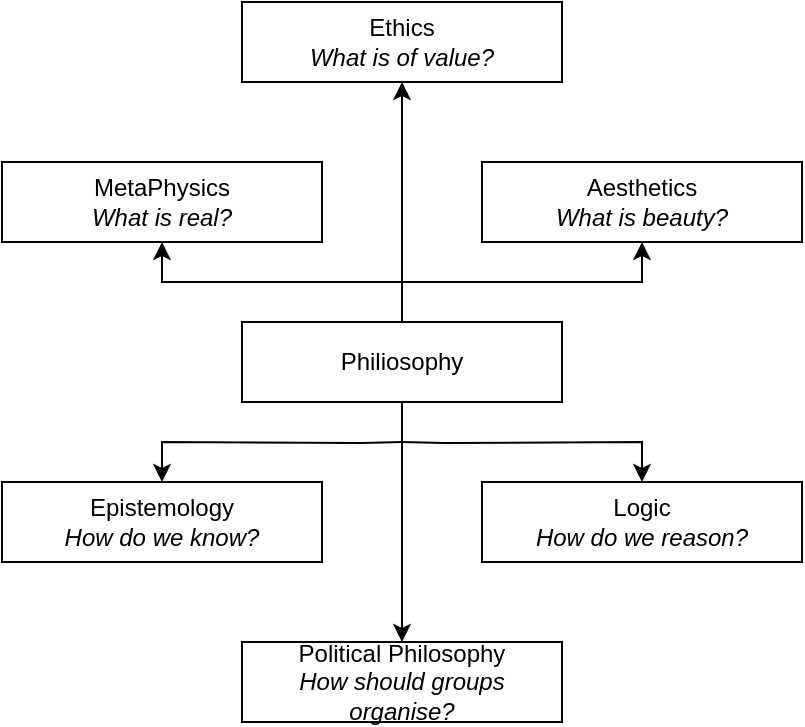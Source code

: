 <mxfile version="17.2.4" type="google" pages="5"><diagram id="OPU0e-IWgcYPejTzOQ1P" name="Philosophy"><mxGraphModel grid="1" page="1" gridSize="10" guides="1" tooltips="1" connect="1" arrows="1" fold="1" pageScale="1" pageWidth="827" pageHeight="1169" math="0" shadow="0"><root><mxCell id="qkmz2XkO3khLU14g3mPn-0"/><mxCell id="qkmz2XkO3khLU14g3mPn-1" parent="qkmz2XkO3khLU14g3mPn-0"/><mxCell id="qkmz2XkO3khLU14g3mPn-2" value="Ethics&lt;br&gt;&lt;i&gt;What is of value?&lt;/i&gt;" style="rounded=0;whiteSpace=wrap;html=1;" vertex="1" parent="qkmz2XkO3khLU14g3mPn-1"><mxGeometry x="240" y="160" width="160" height="40" as="geometry"/></mxCell><mxCell id="qkmz2XkO3khLU14g3mPn-3" value="MetaPhysics&lt;br&gt;&lt;i&gt;What is real?&lt;/i&gt;" style="rounded=0;whiteSpace=wrap;html=1;" vertex="1" parent="qkmz2XkO3khLU14g3mPn-1"><mxGeometry x="120" y="240" width="160" height="40" as="geometry"/></mxCell><mxCell id="qkmz2XkO3khLU14g3mPn-4" value="Aesthetics&lt;br&gt;&lt;i&gt;What is beauty?&lt;/i&gt;" style="rounded=0;whiteSpace=wrap;html=1;" vertex="1" parent="qkmz2XkO3khLU14g3mPn-1"><mxGeometry x="360" y="240" width="160" height="40" as="geometry"/></mxCell><mxCell id="qkmz2XkO3khLU14g3mPn-5" value="Logic&lt;br&gt;&lt;i&gt;How do we reason?&lt;/i&gt;" style="rounded=0;whiteSpace=wrap;html=1;" vertex="1" parent="qkmz2XkO3khLU14g3mPn-1"><mxGeometry x="360" y="400" width="160" height="40" as="geometry"/></mxCell><mxCell id="qkmz2XkO3khLU14g3mPn-6" value="Epistemology&lt;br&gt;&lt;i&gt;How do we know?&lt;/i&gt;" style="rounded=0;whiteSpace=wrap;html=1;" vertex="1" parent="qkmz2XkO3khLU14g3mPn-1"><mxGeometry x="120" y="400" width="160" height="40" as="geometry"/></mxCell><mxCell id="qkmz2XkO3khLU14g3mPn-7" value="Political Philosophy&lt;br&gt;&lt;i&gt;How should groups organise?&lt;/i&gt;" style="rounded=0;whiteSpace=wrap;html=1;" vertex="1" parent="qkmz2XkO3khLU14g3mPn-1"><mxGeometry x="240" y="480" width="160" height="40" as="geometry"/></mxCell><mxCell id="qkmz2XkO3khLU14g3mPn-9" style="edgeStyle=orthogonalEdgeStyle;rounded=0;orthogonalLoop=1;jettySize=auto;html=1;" edge="1" parent="qkmz2XkO3khLU14g3mPn-1" source="qkmz2XkO3khLU14g3mPn-8" target="qkmz2XkO3khLU14g3mPn-2"><mxGeometry relative="1" as="geometry"/></mxCell><mxCell id="qkmz2XkO3khLU14g3mPn-10" style="edgeStyle=orthogonalEdgeStyle;rounded=0;orthogonalLoop=1;jettySize=auto;html=1;" edge="1" parent="qkmz2XkO3khLU14g3mPn-1" source="qkmz2XkO3khLU14g3mPn-8" target="qkmz2XkO3khLU14g3mPn-3"><mxGeometry relative="1" as="geometry"/></mxCell><mxCell id="qkmz2XkO3khLU14g3mPn-11" style="edgeStyle=orthogonalEdgeStyle;rounded=0;orthogonalLoop=1;jettySize=auto;html=1;" edge="1" parent="qkmz2XkO3khLU14g3mPn-1" source="qkmz2XkO3khLU14g3mPn-8" target="qkmz2XkO3khLU14g3mPn-4"><mxGeometry relative="1" as="geometry"/></mxCell><mxCell id="qkmz2XkO3khLU14g3mPn-12" style="edgeStyle=orthogonalEdgeStyle;rounded=0;orthogonalLoop=1;jettySize=auto;html=1;" edge="1" parent="qkmz2XkO3khLU14g3mPn-1" target="qkmz2XkO3khLU14g3mPn-5"><mxGeometry relative="1" as="geometry"><mxPoint x="320" y="380" as="sourcePoint"/></mxGeometry></mxCell><mxCell id="qkmz2XkO3khLU14g3mPn-13" style="edgeStyle=orthogonalEdgeStyle;rounded=0;orthogonalLoop=1;jettySize=auto;html=1;" edge="1" parent="qkmz2XkO3khLU14g3mPn-1" target="qkmz2XkO3khLU14g3mPn-6"><mxGeometry relative="1" as="geometry"><mxPoint x="320" y="380" as="sourcePoint"/></mxGeometry></mxCell><mxCell id="qkmz2XkO3khLU14g3mPn-14" style="edgeStyle=orthogonalEdgeStyle;rounded=0;orthogonalLoop=1;jettySize=auto;html=1;" edge="1" parent="qkmz2XkO3khLU14g3mPn-1" source="qkmz2XkO3khLU14g3mPn-8" target="qkmz2XkO3khLU14g3mPn-7"><mxGeometry relative="1" as="geometry"><mxPoint x="320" y="400" as="sourcePoint"/></mxGeometry></mxCell><mxCell id="qkmz2XkO3khLU14g3mPn-8" value="Philiosophy" style="rounded=0;whiteSpace=wrap;html=1;" vertex="1" parent="qkmz2XkO3khLU14g3mPn-1"><mxGeometry x="240" y="320" width="160" height="40" as="geometry"/></mxCell></root></mxGraphModel></diagram><diagram id="IcrwgLAZaOO0TKG0QVAK" name="Qualities"><mxGraphModel grid="1" page="1" gridSize="10" guides="1" tooltips="1" connect="1" arrows="1" fold="1" pageScale="1" pageWidth="827" pageHeight="1169" math="0" shadow="0"><root><mxCell id="0"/><mxCell id="1" parent="0"/><mxCell id="1G_Jb3bf79PIquDJJQ2l-1" value="requires to act" style="edgeStyle=orthogonalEdgeStyle;rounded=0;orthogonalLoop=1;jettySize=auto;html=1;entryX=0;entryY=0.5;entryDx=0;entryDy=0;" edge="1" parent="1" source="2DO_ZWdeWRKsdmnPi-ml-1" target="2DO_ZWdeWRKsdmnPi-ml-5"><mxGeometry relative="1" as="geometry"/></mxCell><mxCell id="1G_Jb3bf79PIquDJJQ2l-3" value="reliant on" style="edgeStyle=orthogonalEdgeStyle;rounded=0;orthogonalLoop=1;jettySize=auto;html=1;entryX=0;entryY=0.5;entryDx=0;entryDy=0;" edge="1" parent="1" source="2DO_ZWdeWRKsdmnPi-ml-1" target="2DO_ZWdeWRKsdmnPi-ml-3"><mxGeometry relative="1" as="geometry"/></mxCell><mxCell id="2DO_ZWdeWRKsdmnPi-ml-1" value="Justice" style="rounded=0;whiteSpace=wrap;html=1;" vertex="1" parent="1"><mxGeometry x="240" y="120" width="80" height="40" as="geometry"/></mxCell><mxCell id="2DO_ZWdeWRKsdmnPi-ml-2" value="Modesty" style="rounded=0;whiteSpace=wrap;html=1;" vertex="1" parent="1"><mxGeometry x="240" y="170" width="80" height="40" as="geometry"/></mxCell><mxCell id="1G_Jb3bf79PIquDJJQ2l-2" style="edgeStyle=orthogonalEdgeStyle;rounded=0;orthogonalLoop=1;jettySize=auto;html=1;entryX=0.5;entryY=1;entryDx=0;entryDy=0;" edge="1" parent="1" source="2DO_ZWdeWRKsdmnPi-ml-3" target="2DO_ZWdeWRKsdmnPi-ml-5"><mxGeometry relative="1" as="geometry"/></mxCell><mxCell id="2DO_ZWdeWRKsdmnPi-ml-3" value="Truthfulness" style="rounded=0;whiteSpace=wrap;html=1;" vertex="1" parent="1"><mxGeometry x="400" y="160" width="80" height="40" as="geometry"/></mxCell><mxCell id="1G_Jb3bf79PIquDJJQ2l-4" value="supported by" style="edgeStyle=orthogonalEdgeStyle;rounded=0;orthogonalLoop=1;jettySize=auto;html=1;entryX=1;entryY=0.5;entryDx=0;entryDy=0;" edge="1" parent="1" source="2DO_ZWdeWRKsdmnPi-ml-4" target="2DO_ZWdeWRKsdmnPi-ml-5"><mxGeometry relative="1" as="geometry"/></mxCell><mxCell id="2DO_ZWdeWRKsdmnPi-ml-4" value="Amicability" style="rounded=0;whiteSpace=wrap;html=1;" vertex="1" parent="1"><mxGeometry x="530" y="80" width="80" height="40" as="geometry"/></mxCell><mxCell id="2DO_ZWdeWRKsdmnPi-ml-5" value="Courage" style="rounded=0;whiteSpace=wrap;html=1;" vertex="1" parent="1"><mxGeometry x="400" y="80" width="80" height="40" as="geometry"/></mxCell><mxCell id="2DO_ZWdeWRKsdmnPi-ml-6" value="Temperance" style="rounded=0;whiteSpace=wrap;html=1;" vertex="1" parent="1"><mxGeometry x="560" y="200" width="80" height="40" as="geometry"/></mxCell><mxCell id="2DO_ZWdeWRKsdmnPi-ml-7" value="Magnanimity" style="rounded=0;whiteSpace=wrap;html=1;" vertex="1" parent="1"><mxGeometry x="560" y="280" width="80" height="40" as="geometry"/></mxCell><mxCell id="2DO_ZWdeWRKsdmnPi-ml-8" value="Pride" style="rounded=0;whiteSpace=wrap;html=1;" vertex="1" parent="1"><mxGeometry x="560" y="360" width="80" height="40" as="geometry"/></mxCell><mxCell id="2DO_ZWdeWRKsdmnPi-ml-9" value="Patience" style="rounded=0;whiteSpace=wrap;html=1;" vertex="1" parent="1"><mxGeometry x="400" y="280" width="80" height="40" as="geometry"/></mxCell><mxCell id="1G_Jb3bf79PIquDJJQ2l-5" style="edgeStyle=orthogonalEdgeStyle;rounded=0;orthogonalLoop=1;jettySize=auto;html=1;entryX=1;entryY=1;entryDx=0;entryDy=0;" edge="1" parent="1" source="2DO_ZWdeWRKsdmnPi-ml-10" target="2DO_ZWdeWRKsdmnPi-ml-5"><mxGeometry relative="1" as="geometry"/></mxCell><mxCell id="2DO_ZWdeWRKsdmnPi-ml-10" value="Friendliness" style="rounded=0;whiteSpace=wrap;html=1;" vertex="1" parent="1"><mxGeometry x="530" y="150" width="80" height="40" as="geometry"/></mxCell></root></mxGraphModel></diagram><diagram id="eDOesLKF4A8e38RU09s3" name="Aristotle Qualities"><mxGraphModel grid="1" page="1" gridSize="10" guides="1" tooltips="1" connect="1" arrows="1" fold="1" pageScale="1" pageWidth="827" pageHeight="1169" math="0" shadow="0"><root><mxCell id="TuYjKpmIcaJ-AHiZlKp8-0"/><mxCell id="TuYjKpmIcaJ-AHiZlKp8-1" parent="TuYjKpmIcaJ-AHiZlKp8-0"/><mxCell id="TuYjKpmIcaJ-AHiZlKp8-2" value="Cowardice" style="rounded=0;whiteSpace=wrap;html=1;" vertex="1" parent="TuYjKpmIcaJ-AHiZlKp8-1"><mxGeometry x="120" y="180" width="120" height="20" as="geometry"/></mxCell><mxCell id="TuYjKpmIcaJ-AHiZlKp8-3" value="Courage" style="rounded=0;whiteSpace=wrap;html=1;" vertex="1" parent="TuYjKpmIcaJ-AHiZlKp8-1"><mxGeometry x="280" y="180" width="120" height="20" as="geometry"/></mxCell><mxCell id="TuYjKpmIcaJ-AHiZlKp8-4" value="Rashness" style="rounded=0;whiteSpace=wrap;html=1;" vertex="1" parent="TuYjKpmIcaJ-AHiZlKp8-1"><mxGeometry x="440" y="180" width="120" height="20" as="geometry"/></mxCell><mxCell id="TuYjKpmIcaJ-AHiZlKp8-5" value="Insensitivity" style="rounded=0;whiteSpace=wrap;html=1;" vertex="1" parent="TuYjKpmIcaJ-AHiZlKp8-1"><mxGeometry x="120" y="200" width="120" height="20" as="geometry"/></mxCell><mxCell id="TuYjKpmIcaJ-AHiZlKp8-6" value="Temperance" style="rounded=0;whiteSpace=wrap;html=1;" vertex="1" parent="TuYjKpmIcaJ-AHiZlKp8-1"><mxGeometry x="280" y="200" width="120" height="20" as="geometry"/></mxCell><mxCell id="TuYjKpmIcaJ-AHiZlKp8-7" value="Licentiousness" style="rounded=0;whiteSpace=wrap;html=1;" vertex="1" parent="TuYjKpmIcaJ-AHiZlKp8-1"><mxGeometry x="440" y="200" width="120" height="20" as="geometry"/></mxCell><mxCell id="TuYjKpmIcaJ-AHiZlKp8-8" value="Meanness" style="rounded=0;whiteSpace=wrap;html=1;" vertex="1" parent="TuYjKpmIcaJ-AHiZlKp8-1"><mxGeometry x="120" y="220" width="120" height="20" as="geometry"/></mxCell><mxCell id="TuYjKpmIcaJ-AHiZlKp8-9" value="Liberality" style="rounded=0;whiteSpace=wrap;html=1;" vertex="1" parent="TuYjKpmIcaJ-AHiZlKp8-1"><mxGeometry x="280" y="220" width="120" height="20" as="geometry"/></mxCell><mxCell id="TuYjKpmIcaJ-AHiZlKp8-10" value="Prodigality" style="rounded=0;whiteSpace=wrap;html=1;" vertex="1" parent="TuYjKpmIcaJ-AHiZlKp8-1"><mxGeometry x="440" y="220" width="120" height="20" as="geometry"/></mxCell><mxCell id="TuYjKpmIcaJ-AHiZlKp8-11" value="Pettiness" style="rounded=0;whiteSpace=wrap;html=1;" vertex="1" parent="TuYjKpmIcaJ-AHiZlKp8-1"><mxGeometry x="120" y="240" width="120" height="20" as="geometry"/></mxCell><mxCell id="TuYjKpmIcaJ-AHiZlKp8-12" value="Magnificence" style="rounded=0;whiteSpace=wrap;html=1;" vertex="1" parent="TuYjKpmIcaJ-AHiZlKp8-1"><mxGeometry x="280" y="240" width="120" height="20" as="geometry"/></mxCell><mxCell id="TuYjKpmIcaJ-AHiZlKp8-13" value="Vulgarity" style="rounded=0;whiteSpace=wrap;html=1;" vertex="1" parent="TuYjKpmIcaJ-AHiZlKp8-1"><mxGeometry x="440" y="240" width="120" height="20" as="geometry"/></mxCell><mxCell id="TuYjKpmIcaJ-AHiZlKp8-14" value="Pusillanimity" style="rounded=0;whiteSpace=wrap;html=1;" vertex="1" parent="TuYjKpmIcaJ-AHiZlKp8-1"><mxGeometry x="120" y="260" width="120" height="20" as="geometry"/></mxCell><mxCell id="TuYjKpmIcaJ-AHiZlKp8-15" value="Magnanimity" style="rounded=0;whiteSpace=wrap;html=1;" vertex="1" parent="TuYjKpmIcaJ-AHiZlKp8-1"><mxGeometry x="280" y="260" width="120" height="20" as="geometry"/></mxCell><mxCell id="TuYjKpmIcaJ-AHiZlKp8-16" value="Vanity" style="rounded=0;whiteSpace=wrap;html=1;" vertex="1" parent="TuYjKpmIcaJ-AHiZlKp8-1"><mxGeometry x="440" y="260" width="120" height="20" as="geometry"/></mxCell><mxCell id="TuYjKpmIcaJ-AHiZlKp8-17" value="Unambitiousness" style="rounded=0;whiteSpace=wrap;html=1;" vertex="1" parent="TuYjKpmIcaJ-AHiZlKp8-1"><mxGeometry x="120" y="280" width="120" height="20" as="geometry"/></mxCell><mxCell id="TuYjKpmIcaJ-AHiZlKp8-18" value="Proper Ambition" style="rounded=0;whiteSpace=wrap;html=1;" vertex="1" parent="TuYjKpmIcaJ-AHiZlKp8-1"><mxGeometry x="280" y="280" width="120" height="20" as="geometry"/></mxCell><mxCell id="TuYjKpmIcaJ-AHiZlKp8-19" value="Ambition" style="rounded=0;whiteSpace=wrap;html=1;" vertex="1" parent="TuYjKpmIcaJ-AHiZlKp8-1"><mxGeometry x="440" y="280" width="120" height="20" as="geometry"/></mxCell><mxCell id="TuYjKpmIcaJ-AHiZlKp8-20" value="Lack of spirit" style="rounded=0;whiteSpace=wrap;html=1;" vertex="1" parent="TuYjKpmIcaJ-AHiZlKp8-1"><mxGeometry x="120" y="300" width="120" height="20" as="geometry"/></mxCell><mxCell id="TuYjKpmIcaJ-AHiZlKp8-21" value="Patience" style="rounded=0;whiteSpace=wrap;html=1;" vertex="1" parent="TuYjKpmIcaJ-AHiZlKp8-1"><mxGeometry x="280" y="300" width="120" height="20" as="geometry"/></mxCell><mxCell id="TuYjKpmIcaJ-AHiZlKp8-22" value="Irascibility" style="rounded=0;whiteSpace=wrap;html=1;" vertex="1" parent="TuYjKpmIcaJ-AHiZlKp8-1"><mxGeometry x="440" y="300" width="120" height="20" as="geometry"/></mxCell><mxCell id="TuYjKpmIcaJ-AHiZlKp8-23" value="Understatement" style="rounded=0;whiteSpace=wrap;html=1;" vertex="1" parent="TuYjKpmIcaJ-AHiZlKp8-1"><mxGeometry x="120" y="320" width="120" height="20" as="geometry"/></mxCell><mxCell id="TuYjKpmIcaJ-AHiZlKp8-24" value="Truthfulness" style="rounded=0;whiteSpace=wrap;html=1;" vertex="1" parent="TuYjKpmIcaJ-AHiZlKp8-1"><mxGeometry x="280" y="320" width="120" height="20" as="geometry"/></mxCell><mxCell id="TuYjKpmIcaJ-AHiZlKp8-25" value="Boastfulness" style="rounded=0;whiteSpace=wrap;html=1;" vertex="1" parent="TuYjKpmIcaJ-AHiZlKp8-1"><mxGeometry x="440" y="320" width="120" height="20" as="geometry"/></mxCell><mxCell id="TuYjKpmIcaJ-AHiZlKp8-26" value="Boorishness" style="rounded=0;whiteSpace=wrap;html=1;" vertex="1" parent="TuYjKpmIcaJ-AHiZlKp8-1"><mxGeometry x="120" y="340" width="120" height="20" as="geometry"/></mxCell><mxCell id="TuYjKpmIcaJ-AHiZlKp8-27" value="Wittiness" style="rounded=0;whiteSpace=wrap;html=1;" vertex="1" parent="TuYjKpmIcaJ-AHiZlKp8-1"><mxGeometry x="280" y="340" width="120" height="20" as="geometry"/></mxCell><mxCell id="TuYjKpmIcaJ-AHiZlKp8-28" value="Buffoonery" style="rounded=0;whiteSpace=wrap;html=1;" vertex="1" parent="TuYjKpmIcaJ-AHiZlKp8-1"><mxGeometry x="440" y="340" width="120" height="20" as="geometry"/></mxCell><mxCell id="TuYjKpmIcaJ-AHiZlKp8-29" value="Cantankerousness" style="rounded=0;whiteSpace=wrap;html=1;" vertex="1" parent="TuYjKpmIcaJ-AHiZlKp8-1"><mxGeometry x="120" y="360" width="120" height="20" as="geometry"/></mxCell><mxCell id="TuYjKpmIcaJ-AHiZlKp8-30" value="Friendliness" style="rounded=0;whiteSpace=wrap;html=1;" vertex="1" parent="TuYjKpmIcaJ-AHiZlKp8-1"><mxGeometry x="280" y="360" width="120" height="20" as="geometry"/></mxCell><mxCell id="TuYjKpmIcaJ-AHiZlKp8-31" value="Obsequiousness" style="rounded=0;whiteSpace=wrap;html=1;" vertex="1" parent="TuYjKpmIcaJ-AHiZlKp8-1"><mxGeometry x="440" y="360" width="120" height="20" as="geometry"/></mxCell><mxCell id="TuYjKpmIcaJ-AHiZlKp8-32" value="Shamelessness" style="rounded=0;whiteSpace=wrap;html=1;" vertex="1" parent="TuYjKpmIcaJ-AHiZlKp8-1"><mxGeometry x="440" y="380" width="120" height="20" as="geometry"/></mxCell><mxCell id="TuYjKpmIcaJ-AHiZlKp8-33" value="Shame" style="rounded=0;whiteSpace=wrap;html=1;" vertex="1" parent="TuYjKpmIcaJ-AHiZlKp8-1"><mxGeometry x="120" y="380" width="120" height="20" as="geometry"/></mxCell><mxCell id="TuYjKpmIcaJ-AHiZlKp8-34" value="Modesty" style="rounded=0;whiteSpace=wrap;html=1;" vertex="1" parent="TuYjKpmIcaJ-AHiZlKp8-1"><mxGeometry x="280" y="380" width="120" height="20" as="geometry"/></mxCell><mxCell id="TuYjKpmIcaJ-AHiZlKp8-35" value="Malicious" style="rounded=0;whiteSpace=wrap;html=1;" vertex="1" parent="TuYjKpmIcaJ-AHiZlKp8-1"><mxGeometry x="440" y="400" width="120" height="20" as="geometry"/></mxCell><mxCell id="TuYjKpmIcaJ-AHiZlKp8-36" value="Proper Indignation" style="rounded=0;whiteSpace=wrap;html=1;" vertex="1" parent="TuYjKpmIcaJ-AHiZlKp8-1"><mxGeometry x="280" y="400" width="120" height="20" as="geometry"/></mxCell><mxCell id="TuYjKpmIcaJ-AHiZlKp8-37" value="Envy" style="rounded=0;whiteSpace=wrap;html=1;" vertex="1" parent="TuYjKpmIcaJ-AHiZlKp8-1"><mxGeometry x="120" y="400" width="120" height="20" as="geometry"/></mxCell><mxCell id="TuYjKpmIcaJ-AHiZlKp8-38" value="Deficiency" style="rounded=0;whiteSpace=wrap;html=1;fillColor=#f5f5f5;strokeColor=#666666;fontColor=#333333;" vertex="1" parent="TuYjKpmIcaJ-AHiZlKp8-1"><mxGeometry x="120" y="160" width="120" height="20" as="geometry"/></mxCell><mxCell id="TuYjKpmIcaJ-AHiZlKp8-39" value="Mean" style="rounded=0;whiteSpace=wrap;html=1;fillColor=#f5f5f5;strokeColor=#666666;fontColor=#333333;" vertex="1" parent="TuYjKpmIcaJ-AHiZlKp8-1"><mxGeometry x="280" y="160" width="120" height="20" as="geometry"/></mxCell><mxCell id="TuYjKpmIcaJ-AHiZlKp8-40" value="Excess" style="rounded=0;whiteSpace=wrap;html=1;fillColor=#f5f5f5;strokeColor=#666666;fontColor=#333333;" vertex="1" parent="TuYjKpmIcaJ-AHiZlKp8-1"><mxGeometry x="440" y="160" width="120" height="20" as="geometry"/></mxCell></root></mxGraphModel></diagram><diagram id="VwEutHFCAD5Fb6cjlVrm" name="Ethics: Types of"><mxGraphModel dx="1422" dy="715" grid="1" gridSize="10" guides="1" tooltips="1" connect="1" arrows="1" fold="1" page="1" pageScale="1" pageWidth="827" pageHeight="1169" math="0" shadow="0"><root><mxCell id="WJMRJqVZOgbuipd0Flq_-0"/><mxCell id="WJMRJqVZOgbuipd0Flq_-1" parent="WJMRJqVZOgbuipd0Flq_-0"/><mxCell id="WJMRJqVZOgbuipd0Flq_-17" style="edgeStyle=orthogonalEdgeStyle;rounded=0;orthogonalLoop=1;jettySize=auto;html=1;entryX=0.5;entryY=0;entryDx=0;entryDy=0;" parent="WJMRJqVZOgbuipd0Flq_-1" source="WJMRJqVZOgbuipd0Flq_-2" target="WJMRJqVZOgbuipd0Flq_-3" edge="1"><mxGeometry relative="1" as="geometry"/></mxCell><mxCell id="WJMRJqVZOgbuipd0Flq_-18" style="edgeStyle=orthogonalEdgeStyle;rounded=0;orthogonalLoop=1;jettySize=auto;html=1;entryX=0.5;entryY=0;entryDx=0;entryDy=0;" parent="WJMRJqVZOgbuipd0Flq_-1" source="WJMRJqVZOgbuipd0Flq_-2" target="WJMRJqVZOgbuipd0Flq_-4" edge="1"><mxGeometry relative="1" as="geometry"/></mxCell><mxCell id="WJMRJqVZOgbuipd0Flq_-2" value="Ethics" style="rounded=0;whiteSpace=wrap;html=1;" parent="WJMRJqVZOgbuipd0Flq_-1" vertex="1"><mxGeometry x="320" y="40" width="80" height="40" as="geometry"/></mxCell><mxCell id="WJMRJqVZOgbuipd0Flq_-15" style="edgeStyle=orthogonalEdgeStyle;rounded=0;orthogonalLoop=1;jettySize=auto;html=1;entryX=0.5;entryY=0;entryDx=0;entryDy=0;" parent="WJMRJqVZOgbuipd0Flq_-1" source="WJMRJqVZOgbuipd0Flq_-3" target="WJMRJqVZOgbuipd0Flq_-7" edge="1"><mxGeometry relative="1" as="geometry"/></mxCell><mxCell id="WJMRJqVZOgbuipd0Flq_-16" style="edgeStyle=orthogonalEdgeStyle;rounded=0;orthogonalLoop=1;jettySize=auto;html=1;entryX=0.5;entryY=0;entryDx=0;entryDy=0;" parent="WJMRJqVZOgbuipd0Flq_-1" source="WJMRJqVZOgbuipd0Flq_-3" target="WJMRJqVZOgbuipd0Flq_-6" edge="1"><mxGeometry relative="1" as="geometry"/></mxCell><mxCell id="WJMRJqVZOgbuipd0Flq_-3" value="Ethics of Conduct&lt;br&gt;&lt;i&gt;&lt;font style=&quot;font-size: 10px&quot;&gt;What Action should we perform?&lt;/font&gt;&lt;/i&gt;" style="rounded=0;whiteSpace=wrap;html=1;" parent="WJMRJqVZOgbuipd0Flq_-1" vertex="1"><mxGeometry x="160" y="140" width="160" height="60" as="geometry"/></mxCell><mxCell id="WJMRJqVZOgbuipd0Flq_-19" style="edgeStyle=orthogonalEdgeStyle;rounded=0;orthogonalLoop=1;jettySize=auto;html=1;entryX=0.5;entryY=0;entryDx=0;entryDy=0;" parent="WJMRJqVZOgbuipd0Flq_-1" source="WJMRJqVZOgbuipd0Flq_-4" target="WJMRJqVZOgbuipd0Flq_-11" edge="1"><mxGeometry relative="1" as="geometry"/></mxCell><mxCell id="WJMRJqVZOgbuipd0Flq_-4" value="Ethics of Character&lt;br&gt;&lt;font style=&quot;font-size: 10px&quot;&gt;&lt;i&gt;What sort of person should be we be?&lt;/i&gt;&lt;/font&gt;" style="rounded=0;whiteSpace=wrap;html=1;" parent="WJMRJqVZOgbuipd0Flq_-1" vertex="1"><mxGeometry x="400" y="140" width="100" height="60" as="geometry"/></mxCell><mxCell id="WJMRJqVZOgbuipd0Flq_-12" style="edgeStyle=orthogonalEdgeStyle;rounded=0;orthogonalLoop=1;jettySize=auto;html=1;entryX=0.5;entryY=0;entryDx=0;entryDy=0;" parent="WJMRJqVZOgbuipd0Flq_-1" source="WJMRJqVZOgbuipd0Flq_-6" target="WJMRJqVZOgbuipd0Flq_-10" edge="1"><mxGeometry relative="1" as="geometry"/></mxCell><mxCell id="WJMRJqVZOgbuipd0Flq_-13" style="edgeStyle=orthogonalEdgeStyle;rounded=0;orthogonalLoop=1;jettySize=auto;html=1;entryX=0.5;entryY=0;entryDx=0;entryDy=0;" parent="WJMRJqVZOgbuipd0Flq_-1" source="WJMRJqVZOgbuipd0Flq_-6" target="WJMRJqVZOgbuipd0Flq_-9" edge="1"><mxGeometry relative="1" as="geometry"/></mxCell><mxCell id="WJMRJqVZOgbuipd0Flq_-6" value="Consequentialism&lt;br&gt;&lt;font style=&quot;font-size: 10px&quot;&gt;&lt;i&gt;The action that produces the most intrinsic good&lt;/i&gt;&lt;/font&gt;" style="rounded=0;whiteSpace=wrap;html=1;" parent="WJMRJqVZOgbuipd0Flq_-1" vertex="1"><mxGeometry x="80" y="240" width="120" height="80" as="geometry"/></mxCell><mxCell id="WJMRJqVZOgbuipd0Flq_-14" style="edgeStyle=orthogonalEdgeStyle;rounded=0;orthogonalLoop=1;jettySize=auto;html=1;entryX=0.5;entryY=0;entryDx=0;entryDy=0;" parent="WJMRJqVZOgbuipd0Flq_-1" source="WJMRJqVZOgbuipd0Flq_-7" target="WJMRJqVZOgbuipd0Flq_-8" edge="1"><mxGeometry relative="1" as="geometry"/></mxCell><mxCell id="WJMRJqVZOgbuipd0Flq_-7" value="Deontology&lt;br&gt;&lt;i&gt;&lt;font style=&quot;font-size: 10px&quot;&gt;The good is defined independently of the right&lt;/font&gt;&lt;/i&gt;" style="rounded=0;whiteSpace=wrap;html=1;" parent="WJMRJqVZOgbuipd0Flq_-1" vertex="1"><mxGeometry x="280" y="240" width="80" height="80" as="geometry"/></mxCell><mxCell id="WJMRJqVZOgbuipd0Flq_-8" value="Kantiasm&lt;br&gt;&lt;i&gt;&lt;font style=&quot;font-size: 10px&quot;&gt;Actions must satisfy the categorical imperative&lt;/font&gt;&lt;/i&gt;" style="rounded=0;whiteSpace=wrap;html=1;" parent="WJMRJqVZOgbuipd0Flq_-1" vertex="1"><mxGeometry x="280" y="360" width="80" height="80" as="geometry"/></mxCell><mxCell id="WJMRJqVZOgbuipd0Flq_-9" value="Utilitarianism&lt;br&gt;&lt;i&gt;&lt;font style=&quot;font-size: 10px&quot;&gt;...for the whole&lt;/font&gt;&lt;/i&gt;" style="rounded=0;whiteSpace=wrap;html=1;" parent="WJMRJqVZOgbuipd0Flq_-1" vertex="1"><mxGeometry x="160" y="360" width="80" height="80" as="geometry"/></mxCell><mxCell id="WJMRJqVZOgbuipd0Flq_-10" value="Ethical Egoism&lt;br&gt;&lt;i&gt;&lt;font style=&quot;font-size: 10px&quot;&gt;...for the agent&lt;/font&gt;&lt;/i&gt;" style="rounded=0;whiteSpace=wrap;html=1;" parent="WJMRJqVZOgbuipd0Flq_-1" vertex="1"><mxGeometry x="40" y="360" width="80" height="80" as="geometry"/></mxCell><mxCell id="WJMRJqVZOgbuipd0Flq_-11" value="Aristoleleanism" style="rounded=0;whiteSpace=wrap;html=1;" parent="WJMRJqVZOgbuipd0Flq_-1" vertex="1"><mxGeometry x="400" y="360" width="100" height="80" as="geometry"/></mxCell></root></mxGraphModel></diagram><diagram id="uA92jG2dBv_OQ6Df6pWa" name="Duty v Responsibility"><mxGraphModel grid="1" page="1" gridSize="10" guides="1" tooltips="1" connect="1" arrows="1" fold="1" pageScale="1" pageWidth="827" pageHeight="1169" math="0" shadow="0"><root><mxCell id="dlBsEPn5Kxh0WUUz_RJH-0"/><mxCell id="dlBsEPn5Kxh0WUUz_RJH-1" parent="dlBsEPn5Kxh0WUUz_RJH-0"/><mxCell id="dlBsEPn5Kxh0WUUz_RJH-6" value="is a" style="edgeStyle=orthogonalEdgeStyle;rounded=0;orthogonalLoop=1;jettySize=auto;html=1;" edge="1" parent="dlBsEPn5Kxh0WUUz_RJH-1" source="dlBsEPn5Kxh0WUUz_RJH-2" target="dlBsEPn5Kxh0WUUz_RJH-5"><mxGeometry relative="1" as="geometry"/></mxCell><mxCell id="dlBsEPn5Kxh0WUUz_RJH-8" value="defined by" style="edgeStyle=orthogonalEdgeStyle;rounded=0;orthogonalLoop=1;jettySize=auto;html=1;" edge="1" parent="dlBsEPn5Kxh0WUUz_RJH-1" source="dlBsEPn5Kxh0WUUz_RJH-2" target="dlBsEPn5Kxh0WUUz_RJH-7"><mxGeometry relative="1" as="geometry"/></mxCell><mxCell id="dlBsEPn5Kxh0WUUz_RJH-11" value="if not performed" style="edgeStyle=orthogonalEdgeStyle;rounded=0;orthogonalLoop=1;jettySize=auto;html=1;entryX=0.5;entryY=0;entryDx=0;entryDy=0;" edge="1" parent="dlBsEPn5Kxh0WUUz_RJH-1" source="dlBsEPn5Kxh0WUUz_RJH-2" target="dlBsEPn5Kxh0WUUz_RJH-10"><mxGeometry relative="1" as="geometry"/></mxCell><mxCell id="dlBsEPn5Kxh0WUUz_RJH-2" value="Duty" style="rounded=0;whiteSpace=wrap;html=1;" vertex="1" parent="dlBsEPn5Kxh0WUUz_RJH-1"><mxGeometry x="160" y="160" width="80" height="40" as="geometry"/></mxCell><mxCell id="dlBsEPn5Kxh0WUUz_RJH-13" value="accepted in return for" style="edgeStyle=orthogonalEdgeStyle;rounded=0;orthogonalLoop=1;jettySize=auto;html=1;entryX=0.5;entryY=1;entryDx=0;entryDy=0;" edge="1" parent="dlBsEPn5Kxh0WUUz_RJH-1" source="dlBsEPn5Kxh0WUUz_RJH-3" target="dlBsEPn5Kxh0WUUz_RJH-12"><mxGeometry relative="1" as="geometry"/></mxCell><mxCell id="dlBsEPn5Kxh0WUUz_RJH-3" value="Responsibility" style="rounded=0;whiteSpace=wrap;html=1;" vertex="1" parent="dlBsEPn5Kxh0WUUz_RJH-1"><mxGeometry x="430" y="160" width="80" height="40" as="geometry"/></mxCell><mxCell id="dlBsEPn5Kxh0WUUz_RJH-4" value="External Standards&lt;br&gt;Based" style="rounded=0;whiteSpace=wrap;html=1;" vertex="1" parent="dlBsEPn5Kxh0WUUz_RJH-1"><mxGeometry x="680" y="220" width="80" height="40" as="geometry"/></mxCell><mxCell id="dlBsEPn5Kxh0WUUz_RJH-5" value="Obligation" style="rounded=0;whiteSpace=wrap;html=1;" vertex="1" parent="dlBsEPn5Kxh0WUUz_RJH-1"><mxGeometry x="70" y="240" width="80" height="40" as="geometry"/></mxCell><mxCell id="dlBsEPn5Kxh0WUUz_RJH-7" value="Group Role" style="rounded=0;whiteSpace=wrap;html=1;" vertex="1" parent="dlBsEPn5Kxh0WUUz_RJH-1"><mxGeometry x="140" y="80" width="80" height="40" as="geometry"/></mxCell><mxCell id="dlBsEPn5Kxh0WUUz_RJH-9" value="Group Role" style="rounded=0;whiteSpace=wrap;html=1;" vertex="1" parent="dlBsEPn5Kxh0WUUz_RJH-1"><mxGeometry x="20" y="50" width="80" height="40" as="geometry"/></mxCell><mxCell id="dlBsEPn5Kxh0WUUz_RJH-10" value="Penalty" style="rounded=0;whiteSpace=wrap;html=1;" vertex="1" parent="dlBsEPn5Kxh0WUUz_RJH-1"><mxGeometry x="160" y="300" width="80" height="40" as="geometry"/></mxCell><mxCell id="dlBsEPn5Kxh0WUUz_RJH-14" value="dependent on" style="edgeStyle=orthogonalEdgeStyle;rounded=0;orthogonalLoop=1;jettySize=auto;html=1;entryX=1;entryY=0.5;entryDx=0;entryDy=0;" edge="1" parent="dlBsEPn5Kxh0WUUz_RJH-1" source="dlBsEPn5Kxh0WUUz_RJH-12" target="dlBsEPn5Kxh0WUUz_RJH-7"><mxGeometry relative="1" as="geometry"/></mxCell><mxCell id="dlBsEPn5Kxh0WUUz_RJH-12" value="Authority" style="rounded=0;whiteSpace=wrap;html=1;" vertex="1" parent="dlBsEPn5Kxh0WUUz_RJH-1"><mxGeometry x="580" y="100" width="80" height="40" as="geometry"/></mxCell><mxCell id="dlBsEPn5Kxh0WUUz_RJH-16" value="accepts liabiltiy of&amp;nbsp;&lt;br&gt;others lack of Responsibiltiy" style="edgeStyle=orthogonalEdgeStyle;rounded=0;orthogonalLoop=1;jettySize=auto;html=1;entryX=0.5;entryY=1;entryDx=0;entryDy=0;" edge="1" parent="dlBsEPn5Kxh0WUUz_RJH-1" source="dlBsEPn5Kxh0WUUz_RJH-15" target="dlBsEPn5Kxh0WUUz_RJH-3"><mxGeometry relative="1" as="geometry"/></mxCell><mxCell id="dlBsEPn5Kxh0WUUz_RJH-15" value="Accountability" style="rounded=0;whiteSpace=wrap;html=1;" vertex="1" parent="dlBsEPn5Kxh0WUUz_RJH-1"><mxGeometry x="430" y="280" width="80" height="40" as="geometry"/></mxCell><mxCell id="dlBsEPn5Kxh0WUUz_RJH-17" value="About trustability&lt;br&gt;from assigner" style="rounded=0;whiteSpace=wrap;html=1;" vertex="1" parent="dlBsEPn5Kxh0WUUz_RJH-1"><mxGeometry x="620" y="340" width="80" height="40" as="geometry"/></mxCell><mxCell id="dlBsEPn5Kxh0WUUz_RJH-18" value="Optimal outcome from use of Authority" style="rounded=0;whiteSpace=wrap;html=1;" vertex="1" parent="dlBsEPn5Kxh0WUUz_RJH-1"><mxGeometry x="580" y="250" width="80" height="40" as="geometry"/></mxCell><mxCell id="dlBsEPn5Kxh0WUUz_RJH-19" value="About Respect of the Rules (of Group)" style="rounded=0;whiteSpace=wrap;html=1;" vertex="1" parent="dlBsEPn5Kxh0WUUz_RJH-1"><mxGeometry x="70" y="360" width="80" height="40" as="geometry"/></mxCell><mxCell id="dlBsEPn5Kxh0WUUz_RJH-20" value="Imputed" style="rounded=0;whiteSpace=wrap;html=1;" vertex="1" parent="dlBsEPn5Kxh0WUUz_RJH-1"><mxGeometry x="70" y="450" width="80" height="40" as="geometry"/></mxCell><mxCell id="dlBsEPn5Kxh0WUUz_RJH-21" value="Demanded&amp;nbsp;&lt;br&gt;By Position" style="rounded=0;whiteSpace=wrap;html=1;" vertex="1" parent="dlBsEPn5Kxh0WUUz_RJH-1"><mxGeometry x="500" y="450" width="80" height="40" as="geometry"/></mxCell></root></mxGraphModel></diagram></mxfile>